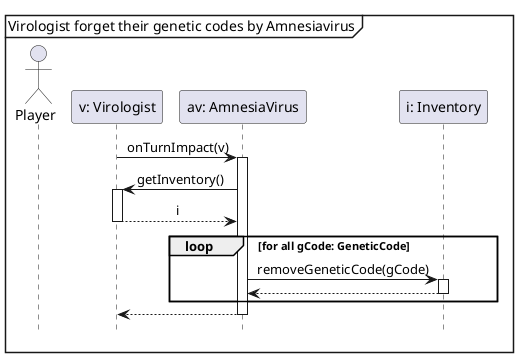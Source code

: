 @startuml
'https://plantuml.com/sequence-diagram

hide footbox
mainframe Virologist forget their genetic codes by Amnesiavirus
skinparam sequenceMessageAlign center

actor Player as p1

participant "v: Virologist" as v
participant "av: AmnesiaVirus" as av
participant "i: Inventory" as i

v -> av ++ : onTurnImpact(v)
    av -> v ++:getInventory()
    return i
    loop for all gCode: GeneticCode
        av -> i ++ :removeGeneticCode(gCode)
        return
    end
return
@enduml
